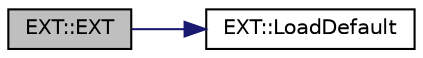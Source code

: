 digraph "EXT::EXT"
{
 // LATEX_PDF_SIZE
  edge [fontname="Helvetica",fontsize="10",labelfontname="Helvetica",labelfontsize="10"];
  node [fontname="Helvetica",fontsize="10",shape=record];
  rankdir="LR";
  Node1 [label="EXT::EXT",height=0.2,width=0.4,color="black", fillcolor="grey75", style="filled", fontcolor="black",tooltip="Initializes a new instance of the EXT class"];
  Node1 -> Node2 [color="midnightblue",fontsize="10",style="solid",fontname="Helvetica"];
  Node2 [label="EXT::LoadDefault",height=0.2,width=0.4,color="black", fillcolor="white", style="filled",URL="$df/d88/a00962.html#aa24a0dcdf4d736ae56136bae3d1aeffc",tooltip="加载默认参数 // 其他信息每行不一样 长度取 1080*3+28 == 3268 == 0x0CC4 00 01 02 03 04 05 06 07 08 09 10 11 12 13 14 15 1..."];
}
